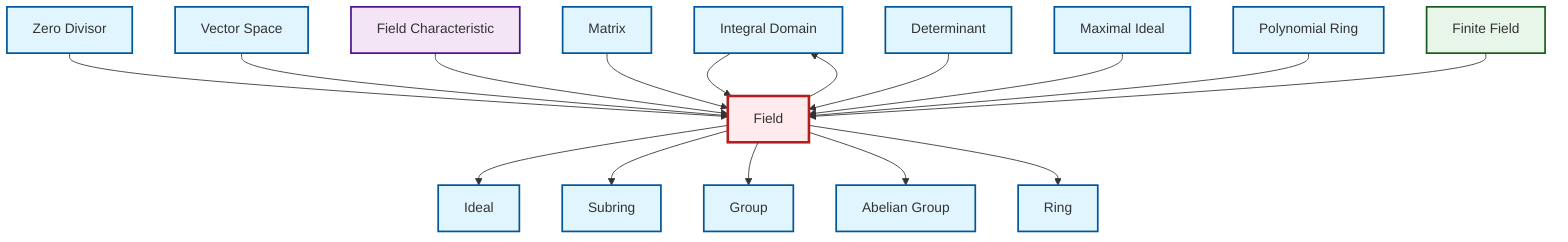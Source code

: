 graph TD
    classDef definition fill:#e1f5fe,stroke:#01579b,stroke-width:2px
    classDef theorem fill:#f3e5f5,stroke:#4a148c,stroke-width:2px
    classDef axiom fill:#fff3e0,stroke:#e65100,stroke-width:2px
    classDef example fill:#e8f5e9,stroke:#1b5e20,stroke-width:2px
    classDef current fill:#ffebee,stroke:#b71c1c,stroke-width:3px
    def-integral-domain["Integral Domain"]:::definition
    def-field["Field"]:::definition
    def-ring["Ring"]:::definition
    ex-finite-field["Finite Field"]:::example
    def-vector-space["Vector Space"]:::definition
    def-zero-divisor["Zero Divisor"]:::definition
    def-maximal-ideal["Maximal Ideal"]:::definition
    def-polynomial-ring["Polynomial Ring"]:::definition
    def-ideal["Ideal"]:::definition
    def-abelian-group["Abelian Group"]:::definition
    def-group["Group"]:::definition
    def-matrix["Matrix"]:::definition
    def-determinant["Determinant"]:::definition
    def-subring["Subring"]:::definition
    thm-field-characteristic["Field Characteristic"]:::theorem
    def-field --> def-ideal
    def-zero-divisor --> def-field
    def-integral-domain --> def-field
    def-vector-space --> def-field
    thm-field-characteristic --> def-field
    def-matrix --> def-field
    def-field --> def-subring
    def-determinant --> def-field
    def-maximal-ideal --> def-field
    def-field --> def-integral-domain
    def-field --> def-group
    def-polynomial-ring --> def-field
    ex-finite-field --> def-field
    def-field --> def-abelian-group
    def-field --> def-ring
    class def-field current